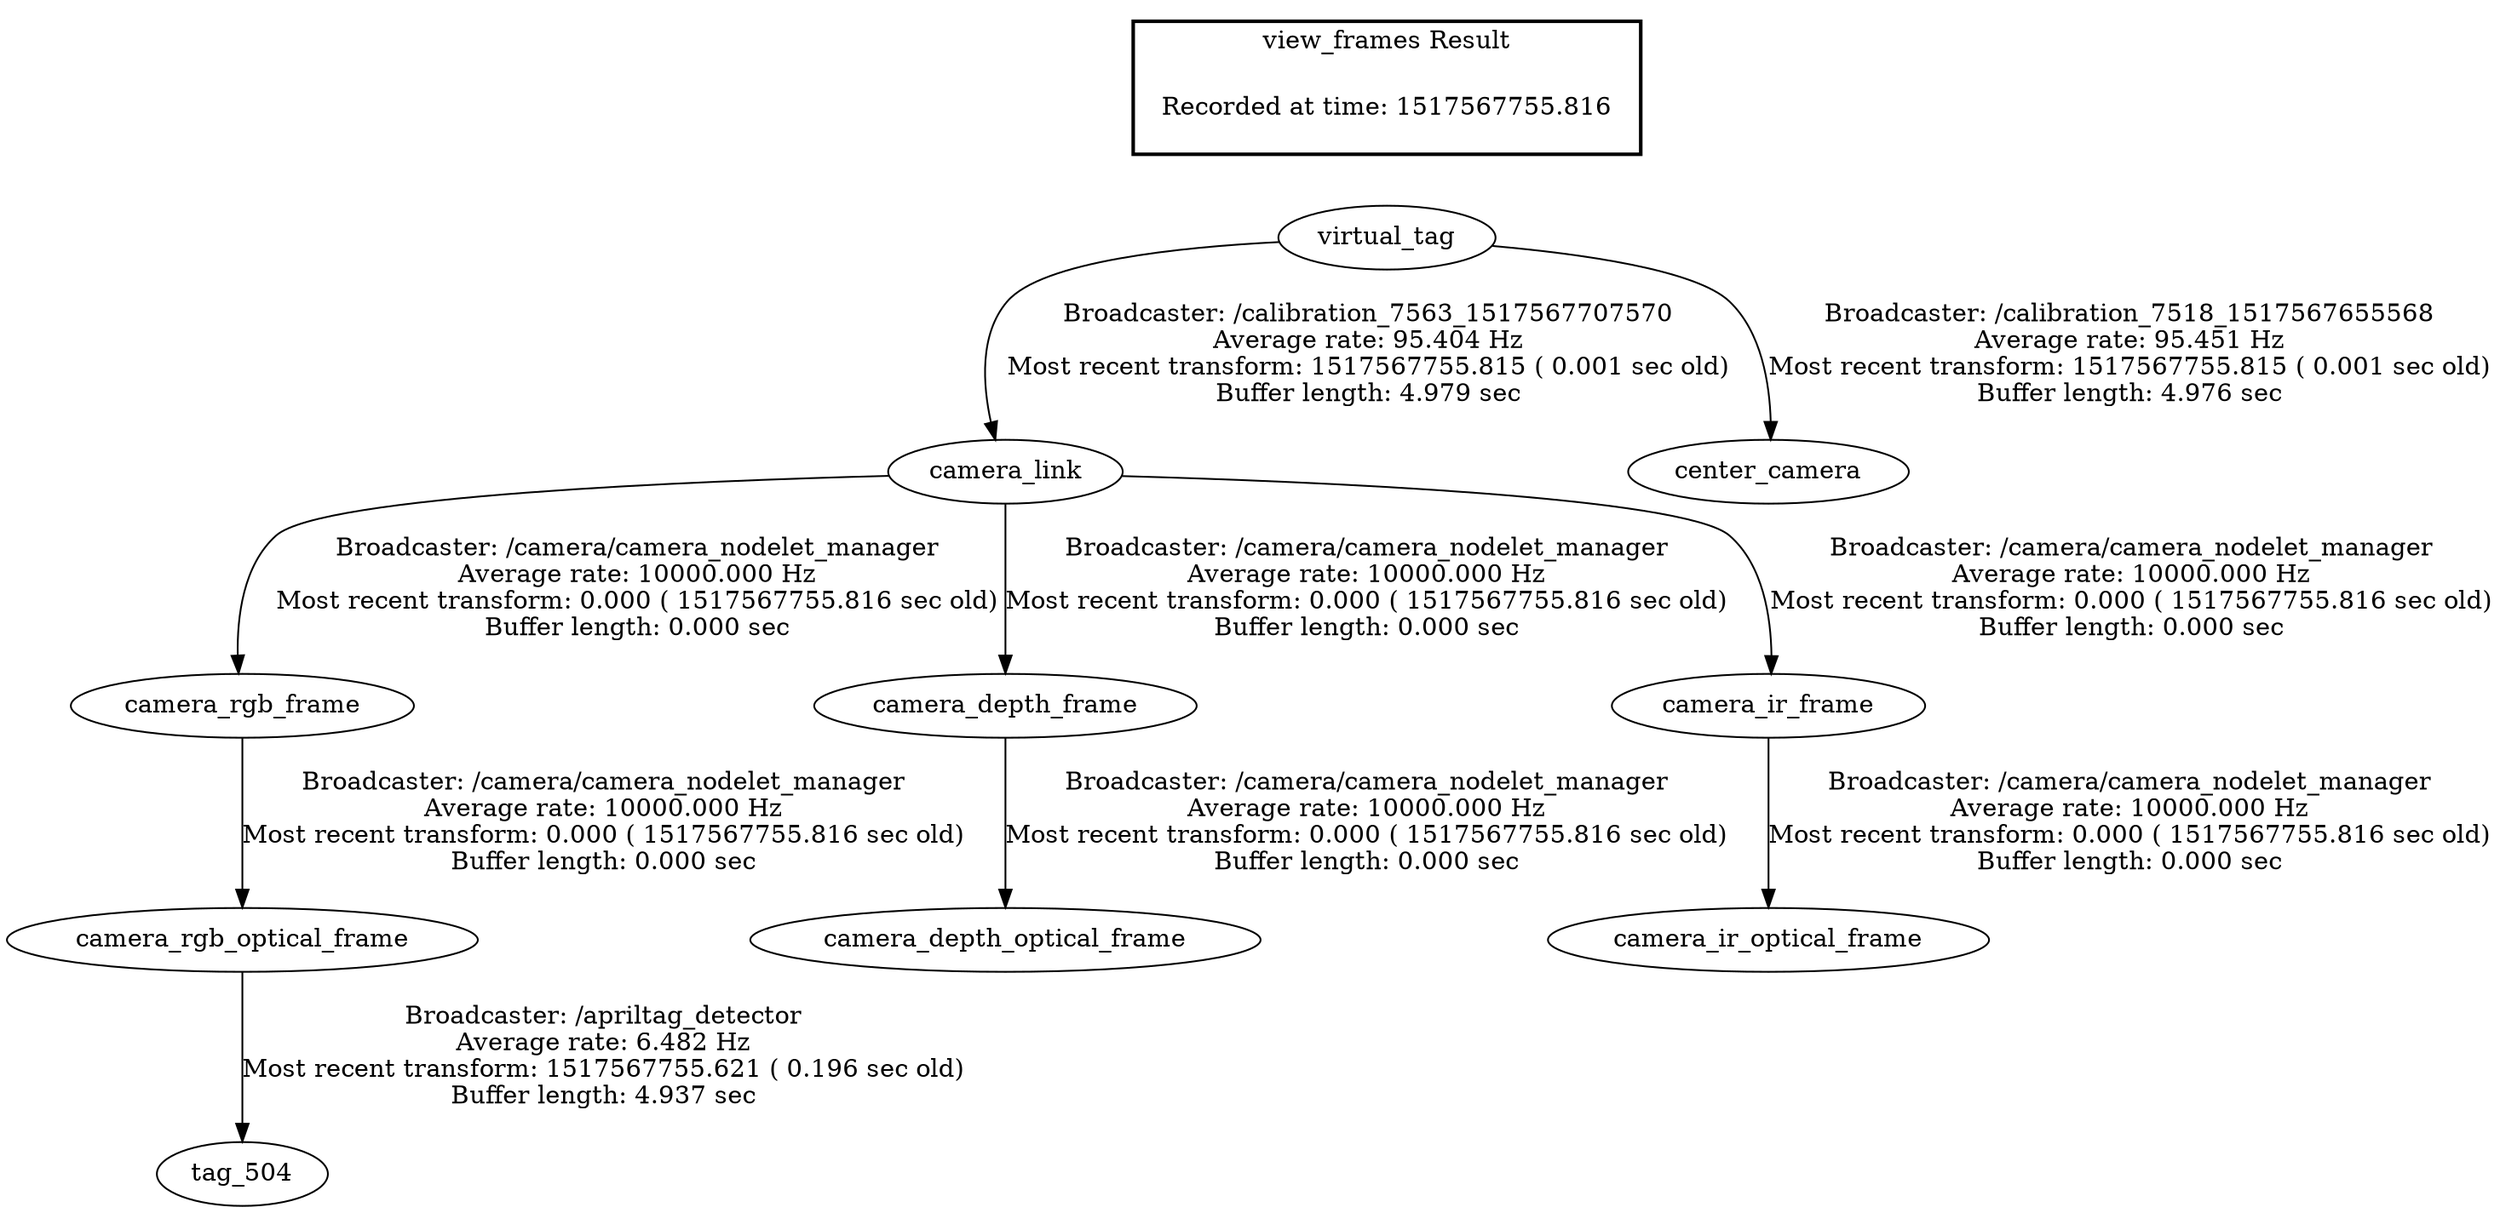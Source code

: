 digraph G {
"camera_link" -> "camera_rgb_frame"[label="Broadcaster: /camera/camera_nodelet_manager\nAverage rate: 10000.000 Hz\nMost recent transform: 0.000 ( 1517567755.816 sec old)\nBuffer length: 0.000 sec\n"];
"virtual_tag" -> "camera_link"[label="Broadcaster: /calibration_7563_1517567707570\nAverage rate: 95.404 Hz\nMost recent transform: 1517567755.815 ( 0.001 sec old)\nBuffer length: 4.979 sec\n"];
"camera_rgb_frame" -> "camera_rgb_optical_frame"[label="Broadcaster: /camera/camera_nodelet_manager\nAverage rate: 10000.000 Hz\nMost recent transform: 0.000 ( 1517567755.816 sec old)\nBuffer length: 0.000 sec\n"];
"camera_link" -> "camera_depth_frame"[label="Broadcaster: /camera/camera_nodelet_manager\nAverage rate: 10000.000 Hz\nMost recent transform: 0.000 ( 1517567755.816 sec old)\nBuffer length: 0.000 sec\n"];
"camera_depth_frame" -> "camera_depth_optical_frame"[label="Broadcaster: /camera/camera_nodelet_manager\nAverage rate: 10000.000 Hz\nMost recent transform: 0.000 ( 1517567755.816 sec old)\nBuffer length: 0.000 sec\n"];
"camera_link" -> "camera_ir_frame"[label="Broadcaster: /camera/camera_nodelet_manager\nAverage rate: 10000.000 Hz\nMost recent transform: 0.000 ( 1517567755.816 sec old)\nBuffer length: 0.000 sec\n"];
"camera_ir_frame" -> "camera_ir_optical_frame"[label="Broadcaster: /camera/camera_nodelet_manager\nAverage rate: 10000.000 Hz\nMost recent transform: 0.000 ( 1517567755.816 sec old)\nBuffer length: 0.000 sec\n"];
"virtual_tag" -> "center_camera"[label="Broadcaster: /calibration_7518_1517567655568\nAverage rate: 95.451 Hz\nMost recent transform: 1517567755.815 ( 0.001 sec old)\nBuffer length: 4.976 sec\n"];
"camera_rgb_optical_frame" -> "tag_504"[label="Broadcaster: /apriltag_detector\nAverage rate: 6.482 Hz\nMost recent transform: 1517567755.621 ( 0.196 sec old)\nBuffer length: 4.937 sec\n"];
edge [style=invis];
 subgraph cluster_legend { style=bold; color=black; label ="view_frames Result";
"Recorded at time: 1517567755.816"[ shape=plaintext ] ;
 }->"virtual_tag";
}